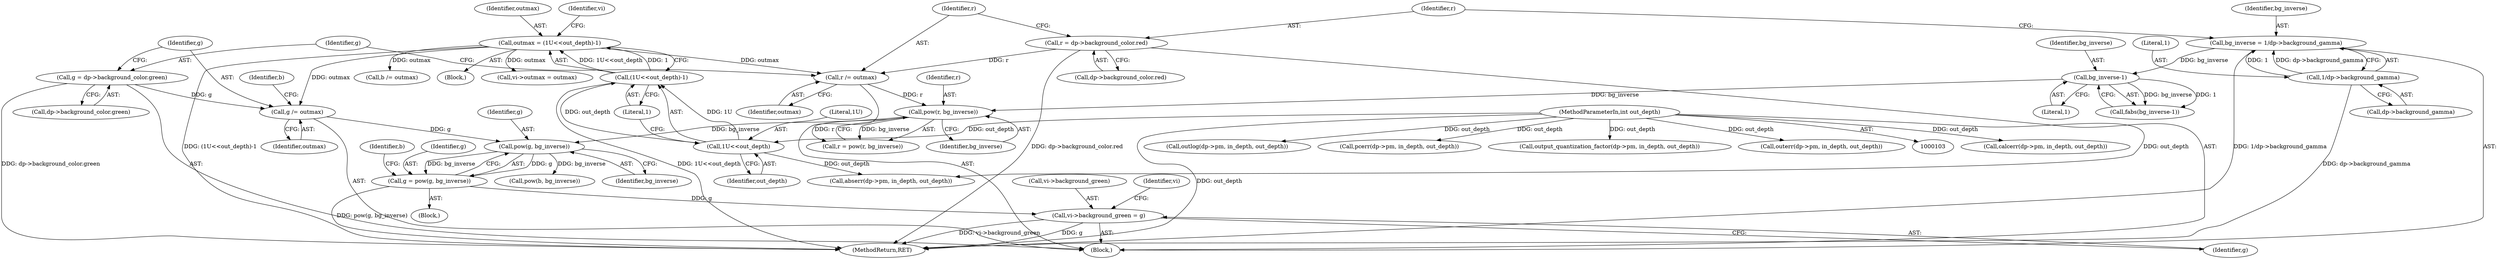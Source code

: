 digraph "1_Android_9d4853418ab2f754c2b63e091c29c5529b8b86ca_92@pointer" {
"1000410" [label="(Call,vi->background_green = g)"];
"1000395" [label="(Call,g = pow(g, bg_inverse))"];
"1000397" [label="(Call,pow(g, bg_inverse))"];
"1000369" [label="(Call,g /= outmax)"];
"1000111" [label="(Call,outmax = (1U<<out_depth)-1)"];
"1000113" [label="(Call,(1U<<out_depth)-1)"];
"1000114" [label="(Call,1U<<out_depth)"];
"1000108" [label="(MethodParameterIn,int out_depth)"];
"1000362" [label="(Call,g = dp->background_color.green)"];
"1000392" [label="(Call,pow(r, bg_inverse))"];
"1000359" [label="(Call,r /= outmax)"];
"1000352" [label="(Call,r = dp->background_color.red)"];
"1000385" [label="(Call,bg_inverse-1)"];
"1000342" [label="(Call,bg_inverse = 1/dp->background_gamma)"];
"1000344" [label="(Call,1/dp->background_gamma)"];
"1000379" [label="(Call,b /= outmax)"];
"1000371" [label="(Identifier,outmax)"];
"1000399" [label="(Identifier,bg_inverse)"];
"1000414" [label="(Identifier,g)"];
"1000369" [label="(Call,g /= outmax)"];
"1000112" [label="(Identifier,outmax)"];
"1000340" [label="(Block,)"];
"1000401" [label="(Identifier,b)"];
"1000117" [label="(Literal,1)"];
"1000362" [label="(Call,g = dp->background_color.green)"];
"1000387" [label="(Literal,1)"];
"1000109" [label="(Block,)"];
"1000253" [label="(Call,calcerr(dp->pm, in_depth, out_depth))"];
"1000402" [label="(Call,pow(b, bg_inverse))"];
"1000390" [label="(Call,r = pow(r, bg_inverse))"];
"1000373" [label="(Identifier,b)"];
"1000296" [label="(Call,outlog(dp->pm, in_depth, out_depth))"];
"1000361" [label="(Identifier,outmax)"];
"1000345" [label="(Literal,1)"];
"1000394" [label="(Identifier,bg_inverse)"];
"1000395" [label="(Call,g = pow(g, bg_inverse))"];
"1000342" [label="(Call,bg_inverse = 1/dp->background_gamma)"];
"1000224" [label="(Call,vi->outmax = outmax)"];
"1000113" [label="(Call,(1U<<out_depth)-1)"];
"1000120" [label="(Identifier,vi)"];
"1000364" [label="(Call,dp->background_color.green)"];
"1000398" [label="(Identifier,g)"];
"1000397" [label="(Call,pow(g, bg_inverse))"];
"1000502" [label="(MethodReturn,RET)"];
"1000108" [label="(MethodParameterIn,int out_depth)"];
"1000233" [label="(Call,abserr(dp->pm, in_depth, out_depth))"];
"1000360" [label="(Identifier,r)"];
"1000346" [label="(Call,dp->background_gamma)"];
"1000389" [label="(Block,)"];
"1000354" [label="(Call,dp->background_color.red)"];
"1000353" [label="(Identifier,r)"];
"1000411" [label="(Call,vi->background_green)"];
"1000410" [label="(Call,vi->background_green = g)"];
"1000243" [label="(Call,pcerr(dp->pm, in_depth, out_depth))"];
"1000116" [label="(Identifier,out_depth)"];
"1000363" [label="(Identifier,g)"];
"1000352" [label="(Call,r = dp->background_color.red)"];
"1000396" [label="(Identifier,g)"];
"1000386" [label="(Identifier,bg_inverse)"];
"1000392" [label="(Call,pow(r, bg_inverse))"];
"1000115" [label="(Literal,1U)"];
"1000384" [label="(Call,fabs(bg_inverse-1))"];
"1000370" [label="(Identifier,g)"];
"1000359" [label="(Call,r /= outmax)"];
"1000385" [label="(Call,bg_inverse-1)"];
"1000114" [label="(Call,1U<<out_depth)"];
"1000393" [label="(Identifier,r)"];
"1000273" [label="(Call,output_quantization_factor(dp->pm, in_depth, out_depth))"];
"1000343" [label="(Identifier,bg_inverse)"];
"1000263" [label="(Call,outerr(dp->pm, in_depth, out_depth))"];
"1000417" [label="(Identifier,vi)"];
"1000111" [label="(Call,outmax = (1U<<out_depth)-1)"];
"1000344" [label="(Call,1/dp->background_gamma)"];
"1000410" -> "1000340"  [label="AST: "];
"1000410" -> "1000414"  [label="CFG: "];
"1000411" -> "1000410"  [label="AST: "];
"1000414" -> "1000410"  [label="AST: "];
"1000417" -> "1000410"  [label="CFG: "];
"1000410" -> "1000502"  [label="DDG: vi->background_green"];
"1000410" -> "1000502"  [label="DDG: g"];
"1000395" -> "1000410"  [label="DDG: g"];
"1000395" -> "1000389"  [label="AST: "];
"1000395" -> "1000397"  [label="CFG: "];
"1000396" -> "1000395"  [label="AST: "];
"1000397" -> "1000395"  [label="AST: "];
"1000401" -> "1000395"  [label="CFG: "];
"1000395" -> "1000502"  [label="DDG: pow(g, bg_inverse)"];
"1000397" -> "1000395"  [label="DDG: g"];
"1000397" -> "1000395"  [label="DDG: bg_inverse"];
"1000397" -> "1000399"  [label="CFG: "];
"1000398" -> "1000397"  [label="AST: "];
"1000399" -> "1000397"  [label="AST: "];
"1000369" -> "1000397"  [label="DDG: g"];
"1000392" -> "1000397"  [label="DDG: bg_inverse"];
"1000397" -> "1000402"  [label="DDG: bg_inverse"];
"1000369" -> "1000340"  [label="AST: "];
"1000369" -> "1000371"  [label="CFG: "];
"1000370" -> "1000369"  [label="AST: "];
"1000371" -> "1000369"  [label="AST: "];
"1000373" -> "1000369"  [label="CFG: "];
"1000111" -> "1000369"  [label="DDG: outmax"];
"1000362" -> "1000369"  [label="DDG: g"];
"1000111" -> "1000109"  [label="AST: "];
"1000111" -> "1000113"  [label="CFG: "];
"1000112" -> "1000111"  [label="AST: "];
"1000113" -> "1000111"  [label="AST: "];
"1000120" -> "1000111"  [label="CFG: "];
"1000111" -> "1000502"  [label="DDG: (1U<<out_depth)-1"];
"1000113" -> "1000111"  [label="DDG: 1U<<out_depth"];
"1000113" -> "1000111"  [label="DDG: 1"];
"1000111" -> "1000224"  [label="DDG: outmax"];
"1000111" -> "1000359"  [label="DDG: outmax"];
"1000111" -> "1000379"  [label="DDG: outmax"];
"1000113" -> "1000117"  [label="CFG: "];
"1000114" -> "1000113"  [label="AST: "];
"1000117" -> "1000113"  [label="AST: "];
"1000113" -> "1000502"  [label="DDG: 1U<<out_depth"];
"1000114" -> "1000113"  [label="DDG: 1U"];
"1000114" -> "1000113"  [label="DDG: out_depth"];
"1000114" -> "1000116"  [label="CFG: "];
"1000115" -> "1000114"  [label="AST: "];
"1000116" -> "1000114"  [label="AST: "];
"1000117" -> "1000114"  [label="CFG: "];
"1000108" -> "1000114"  [label="DDG: out_depth"];
"1000114" -> "1000233"  [label="DDG: out_depth"];
"1000108" -> "1000103"  [label="AST: "];
"1000108" -> "1000502"  [label="DDG: out_depth"];
"1000108" -> "1000233"  [label="DDG: out_depth"];
"1000108" -> "1000243"  [label="DDG: out_depth"];
"1000108" -> "1000253"  [label="DDG: out_depth"];
"1000108" -> "1000263"  [label="DDG: out_depth"];
"1000108" -> "1000273"  [label="DDG: out_depth"];
"1000108" -> "1000296"  [label="DDG: out_depth"];
"1000362" -> "1000340"  [label="AST: "];
"1000362" -> "1000364"  [label="CFG: "];
"1000363" -> "1000362"  [label="AST: "];
"1000364" -> "1000362"  [label="AST: "];
"1000370" -> "1000362"  [label="CFG: "];
"1000362" -> "1000502"  [label="DDG: dp->background_color.green"];
"1000392" -> "1000390"  [label="AST: "];
"1000392" -> "1000394"  [label="CFG: "];
"1000393" -> "1000392"  [label="AST: "];
"1000394" -> "1000392"  [label="AST: "];
"1000390" -> "1000392"  [label="CFG: "];
"1000392" -> "1000390"  [label="DDG: r"];
"1000392" -> "1000390"  [label="DDG: bg_inverse"];
"1000359" -> "1000392"  [label="DDG: r"];
"1000385" -> "1000392"  [label="DDG: bg_inverse"];
"1000359" -> "1000340"  [label="AST: "];
"1000359" -> "1000361"  [label="CFG: "];
"1000360" -> "1000359"  [label="AST: "];
"1000361" -> "1000359"  [label="AST: "];
"1000363" -> "1000359"  [label="CFG: "];
"1000352" -> "1000359"  [label="DDG: r"];
"1000352" -> "1000340"  [label="AST: "];
"1000352" -> "1000354"  [label="CFG: "];
"1000353" -> "1000352"  [label="AST: "];
"1000354" -> "1000352"  [label="AST: "];
"1000360" -> "1000352"  [label="CFG: "];
"1000352" -> "1000502"  [label="DDG: dp->background_color.red"];
"1000385" -> "1000384"  [label="AST: "];
"1000385" -> "1000387"  [label="CFG: "];
"1000386" -> "1000385"  [label="AST: "];
"1000387" -> "1000385"  [label="AST: "];
"1000384" -> "1000385"  [label="CFG: "];
"1000385" -> "1000384"  [label="DDG: bg_inverse"];
"1000385" -> "1000384"  [label="DDG: 1"];
"1000342" -> "1000385"  [label="DDG: bg_inverse"];
"1000342" -> "1000340"  [label="AST: "];
"1000342" -> "1000344"  [label="CFG: "];
"1000343" -> "1000342"  [label="AST: "];
"1000344" -> "1000342"  [label="AST: "];
"1000353" -> "1000342"  [label="CFG: "];
"1000342" -> "1000502"  [label="DDG: 1/dp->background_gamma"];
"1000344" -> "1000342"  [label="DDG: 1"];
"1000344" -> "1000342"  [label="DDG: dp->background_gamma"];
"1000344" -> "1000346"  [label="CFG: "];
"1000345" -> "1000344"  [label="AST: "];
"1000346" -> "1000344"  [label="AST: "];
"1000344" -> "1000502"  [label="DDG: dp->background_gamma"];
}
